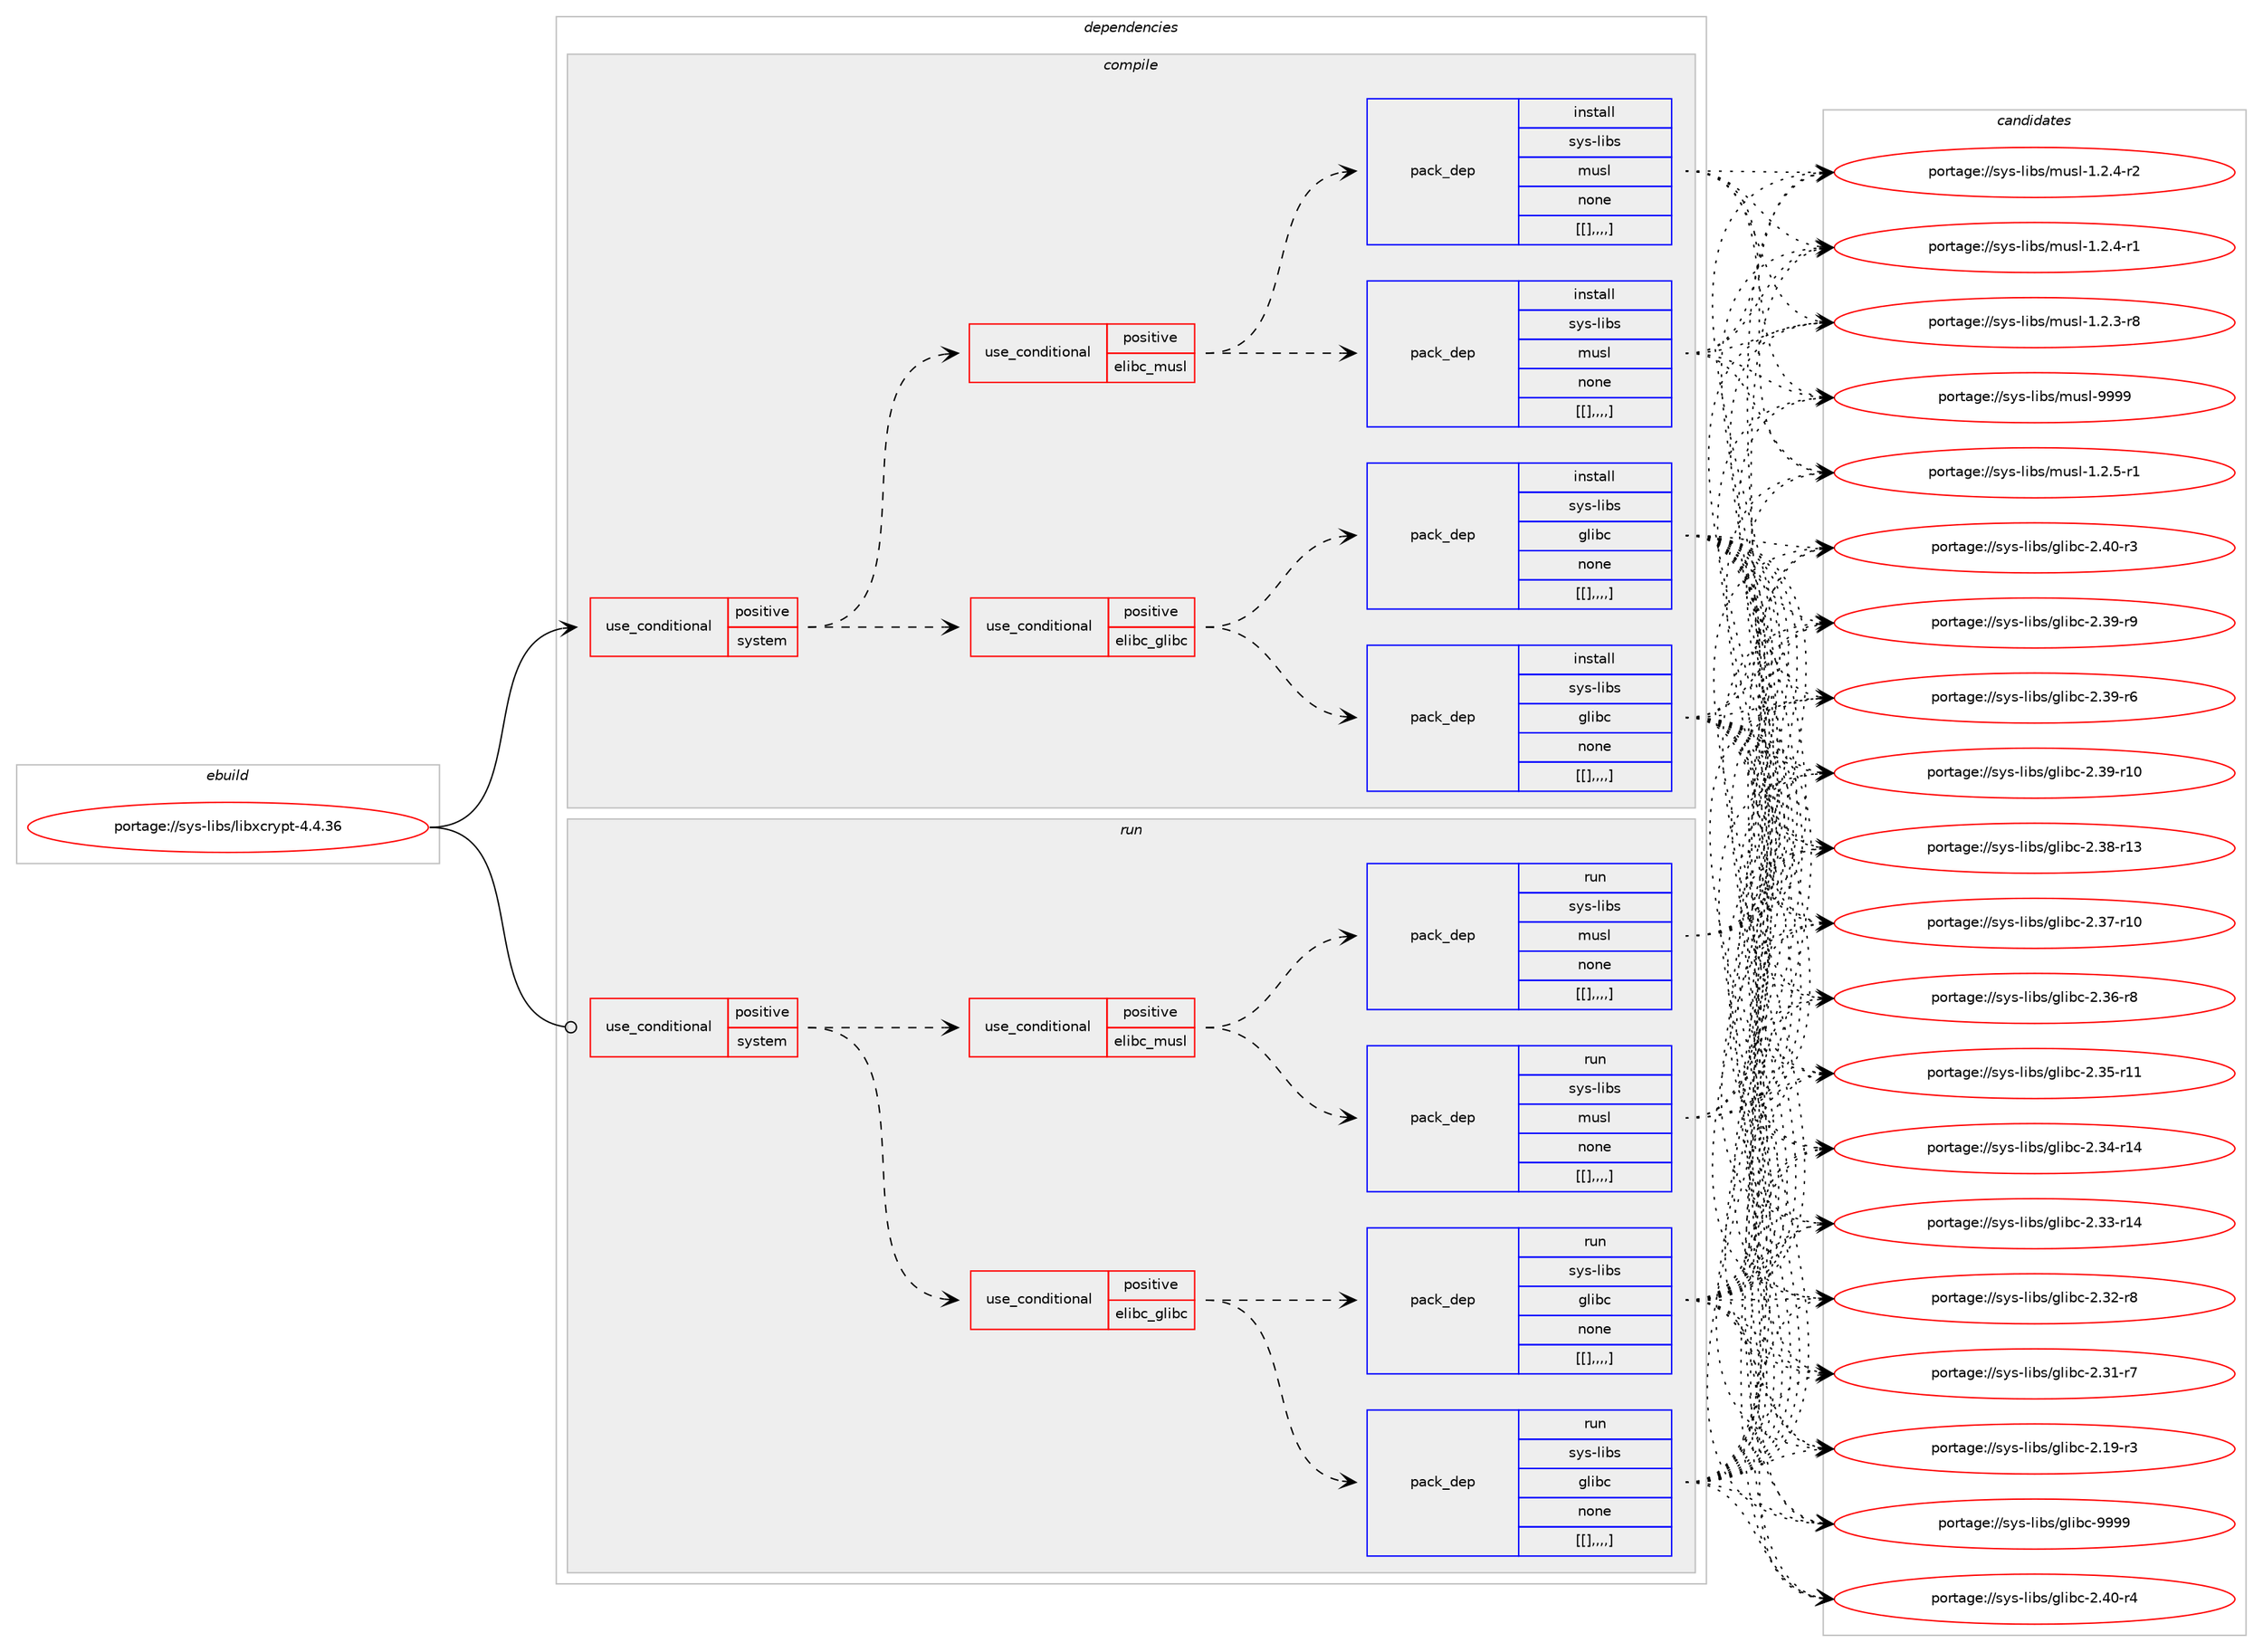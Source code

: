 digraph prolog {

# *************
# Graph options
# *************

newrank=true;
concentrate=true;
compound=true;
graph [rankdir=LR,fontname=Helvetica,fontsize=10,ranksep=1.5];#, ranksep=2.5, nodesep=0.2];
edge  [arrowhead=vee];
node  [fontname=Helvetica,fontsize=10];

# **********
# The ebuild
# **********

subgraph cluster_leftcol {
color=gray;
label=<<i>ebuild</i>>;
id [label="portage://sys-libs/libxcrypt-4.4.36", color=red, width=4, href="../sys-libs/libxcrypt-4.4.36.svg"];
}

# ****************
# The dependencies
# ****************

subgraph cluster_midcol {
color=gray;
label=<<i>dependencies</i>>;
subgraph cluster_compile {
fillcolor="#eeeeee";
style=filled;
label=<<i>compile</i>>;
subgraph cond3696 {
dependency10892 [label=<<TABLE BORDER="0" CELLBORDER="1" CELLSPACING="0" CELLPADDING="4"><TR><TD ROWSPAN="3" CELLPADDING="10">use_conditional</TD></TR><TR><TD>positive</TD></TR><TR><TD>system</TD></TR></TABLE>>, shape=none, color=red];
subgraph cond3697 {
dependency10893 [label=<<TABLE BORDER="0" CELLBORDER="1" CELLSPACING="0" CELLPADDING="4"><TR><TD ROWSPAN="3" CELLPADDING="10">use_conditional</TD></TR><TR><TD>positive</TD></TR><TR><TD>elibc_glibc</TD></TR></TABLE>>, shape=none, color=red];
subgraph pack7160 {
dependency10894 [label=<<TABLE BORDER="0" CELLBORDER="1" CELLSPACING="0" CELLPADDING="4" WIDTH="220"><TR><TD ROWSPAN="6" CELLPADDING="30">pack_dep</TD></TR><TR><TD WIDTH="110">install</TD></TR><TR><TD>sys-libs</TD></TR><TR><TD>glibc</TD></TR><TR><TD>none</TD></TR><TR><TD>[[],,,,]</TD></TR></TABLE>>, shape=none, color=blue];
}
dependency10893:e -> dependency10894:w [weight=20,style="dashed",arrowhead="vee"];
subgraph pack7161 {
dependency10895 [label=<<TABLE BORDER="0" CELLBORDER="1" CELLSPACING="0" CELLPADDING="4" WIDTH="220"><TR><TD ROWSPAN="6" CELLPADDING="30">pack_dep</TD></TR><TR><TD WIDTH="110">install</TD></TR><TR><TD>sys-libs</TD></TR><TR><TD>glibc</TD></TR><TR><TD>none</TD></TR><TR><TD>[[],,,,]</TD></TR></TABLE>>, shape=none, color=blue];
}
dependency10893:e -> dependency10895:w [weight=20,style="dashed",arrowhead="vee"];
}
dependency10892:e -> dependency10893:w [weight=20,style="dashed",arrowhead="vee"];
subgraph cond3698 {
dependency10896 [label=<<TABLE BORDER="0" CELLBORDER="1" CELLSPACING="0" CELLPADDING="4"><TR><TD ROWSPAN="3" CELLPADDING="10">use_conditional</TD></TR><TR><TD>positive</TD></TR><TR><TD>elibc_musl</TD></TR></TABLE>>, shape=none, color=red];
subgraph pack7162 {
dependency10897 [label=<<TABLE BORDER="0" CELLBORDER="1" CELLSPACING="0" CELLPADDING="4" WIDTH="220"><TR><TD ROWSPAN="6" CELLPADDING="30">pack_dep</TD></TR><TR><TD WIDTH="110">install</TD></TR><TR><TD>sys-libs</TD></TR><TR><TD>musl</TD></TR><TR><TD>none</TD></TR><TR><TD>[[],,,,]</TD></TR></TABLE>>, shape=none, color=blue];
}
dependency10896:e -> dependency10897:w [weight=20,style="dashed",arrowhead="vee"];
subgraph pack7163 {
dependency10898 [label=<<TABLE BORDER="0" CELLBORDER="1" CELLSPACING="0" CELLPADDING="4" WIDTH="220"><TR><TD ROWSPAN="6" CELLPADDING="30">pack_dep</TD></TR><TR><TD WIDTH="110">install</TD></TR><TR><TD>sys-libs</TD></TR><TR><TD>musl</TD></TR><TR><TD>none</TD></TR><TR><TD>[[],,,,]</TD></TR></TABLE>>, shape=none, color=blue];
}
dependency10896:e -> dependency10898:w [weight=20,style="dashed",arrowhead="vee"];
}
dependency10892:e -> dependency10896:w [weight=20,style="dashed",arrowhead="vee"];
}
id:e -> dependency10892:w [weight=20,style="solid",arrowhead="vee"];
}
subgraph cluster_compileandrun {
fillcolor="#eeeeee";
style=filled;
label=<<i>compile and run</i>>;
}
subgraph cluster_run {
fillcolor="#eeeeee";
style=filled;
label=<<i>run</i>>;
subgraph cond3699 {
dependency10899 [label=<<TABLE BORDER="0" CELLBORDER="1" CELLSPACING="0" CELLPADDING="4"><TR><TD ROWSPAN="3" CELLPADDING="10">use_conditional</TD></TR><TR><TD>positive</TD></TR><TR><TD>system</TD></TR></TABLE>>, shape=none, color=red];
subgraph cond3700 {
dependency10900 [label=<<TABLE BORDER="0" CELLBORDER="1" CELLSPACING="0" CELLPADDING="4"><TR><TD ROWSPAN="3" CELLPADDING="10">use_conditional</TD></TR><TR><TD>positive</TD></TR><TR><TD>elibc_glibc</TD></TR></TABLE>>, shape=none, color=red];
subgraph pack7164 {
dependency10901 [label=<<TABLE BORDER="0" CELLBORDER="1" CELLSPACING="0" CELLPADDING="4" WIDTH="220"><TR><TD ROWSPAN="6" CELLPADDING="30">pack_dep</TD></TR><TR><TD WIDTH="110">run</TD></TR><TR><TD>sys-libs</TD></TR><TR><TD>glibc</TD></TR><TR><TD>none</TD></TR><TR><TD>[[],,,,]</TD></TR></TABLE>>, shape=none, color=blue];
}
dependency10900:e -> dependency10901:w [weight=20,style="dashed",arrowhead="vee"];
subgraph pack7165 {
dependency10902 [label=<<TABLE BORDER="0" CELLBORDER="1" CELLSPACING="0" CELLPADDING="4" WIDTH="220"><TR><TD ROWSPAN="6" CELLPADDING="30">pack_dep</TD></TR><TR><TD WIDTH="110">run</TD></TR><TR><TD>sys-libs</TD></TR><TR><TD>glibc</TD></TR><TR><TD>none</TD></TR><TR><TD>[[],,,,]</TD></TR></TABLE>>, shape=none, color=blue];
}
dependency10900:e -> dependency10902:w [weight=20,style="dashed",arrowhead="vee"];
}
dependency10899:e -> dependency10900:w [weight=20,style="dashed",arrowhead="vee"];
subgraph cond3701 {
dependency10903 [label=<<TABLE BORDER="0" CELLBORDER="1" CELLSPACING="0" CELLPADDING="4"><TR><TD ROWSPAN="3" CELLPADDING="10">use_conditional</TD></TR><TR><TD>positive</TD></TR><TR><TD>elibc_musl</TD></TR></TABLE>>, shape=none, color=red];
subgraph pack7166 {
dependency10904 [label=<<TABLE BORDER="0" CELLBORDER="1" CELLSPACING="0" CELLPADDING="4" WIDTH="220"><TR><TD ROWSPAN="6" CELLPADDING="30">pack_dep</TD></TR><TR><TD WIDTH="110">run</TD></TR><TR><TD>sys-libs</TD></TR><TR><TD>musl</TD></TR><TR><TD>none</TD></TR><TR><TD>[[],,,,]</TD></TR></TABLE>>, shape=none, color=blue];
}
dependency10903:e -> dependency10904:w [weight=20,style="dashed",arrowhead="vee"];
subgraph pack7167 {
dependency10905 [label=<<TABLE BORDER="0" CELLBORDER="1" CELLSPACING="0" CELLPADDING="4" WIDTH="220"><TR><TD ROWSPAN="6" CELLPADDING="30">pack_dep</TD></TR><TR><TD WIDTH="110">run</TD></TR><TR><TD>sys-libs</TD></TR><TR><TD>musl</TD></TR><TR><TD>none</TD></TR><TR><TD>[[],,,,]</TD></TR></TABLE>>, shape=none, color=blue];
}
dependency10903:e -> dependency10905:w [weight=20,style="dashed",arrowhead="vee"];
}
dependency10899:e -> dependency10903:w [weight=20,style="dashed",arrowhead="vee"];
}
id:e -> dependency10899:w [weight=20,style="solid",arrowhead="odot"];
}
}

# **************
# The candidates
# **************

subgraph cluster_choices {
rank=same;
color=gray;
label=<<i>candidates</i>>;

subgraph choice7160 {
color=black;
nodesep=1;
choice11512111545108105981154710310810598994557575757 [label="portage://sys-libs/glibc-9999", color=red, width=4,href="../sys-libs/glibc-9999.svg"];
choice115121115451081059811547103108105989945504652484511452 [label="portage://sys-libs/glibc-2.40-r4", color=red, width=4,href="../sys-libs/glibc-2.40-r4.svg"];
choice115121115451081059811547103108105989945504652484511451 [label="portage://sys-libs/glibc-2.40-r3", color=red, width=4,href="../sys-libs/glibc-2.40-r3.svg"];
choice115121115451081059811547103108105989945504651574511457 [label="portage://sys-libs/glibc-2.39-r9", color=red, width=4,href="../sys-libs/glibc-2.39-r9.svg"];
choice115121115451081059811547103108105989945504651574511454 [label="portage://sys-libs/glibc-2.39-r6", color=red, width=4,href="../sys-libs/glibc-2.39-r6.svg"];
choice11512111545108105981154710310810598994550465157451144948 [label="portage://sys-libs/glibc-2.39-r10", color=red, width=4,href="../sys-libs/glibc-2.39-r10.svg"];
choice11512111545108105981154710310810598994550465156451144951 [label="portage://sys-libs/glibc-2.38-r13", color=red, width=4,href="../sys-libs/glibc-2.38-r13.svg"];
choice11512111545108105981154710310810598994550465155451144948 [label="portage://sys-libs/glibc-2.37-r10", color=red, width=4,href="../sys-libs/glibc-2.37-r10.svg"];
choice115121115451081059811547103108105989945504651544511456 [label="portage://sys-libs/glibc-2.36-r8", color=red, width=4,href="../sys-libs/glibc-2.36-r8.svg"];
choice11512111545108105981154710310810598994550465153451144949 [label="portage://sys-libs/glibc-2.35-r11", color=red, width=4,href="../sys-libs/glibc-2.35-r11.svg"];
choice11512111545108105981154710310810598994550465152451144952 [label="portage://sys-libs/glibc-2.34-r14", color=red, width=4,href="../sys-libs/glibc-2.34-r14.svg"];
choice11512111545108105981154710310810598994550465151451144952 [label="portage://sys-libs/glibc-2.33-r14", color=red, width=4,href="../sys-libs/glibc-2.33-r14.svg"];
choice115121115451081059811547103108105989945504651504511456 [label="portage://sys-libs/glibc-2.32-r8", color=red, width=4,href="../sys-libs/glibc-2.32-r8.svg"];
choice115121115451081059811547103108105989945504651494511455 [label="portage://sys-libs/glibc-2.31-r7", color=red, width=4,href="../sys-libs/glibc-2.31-r7.svg"];
choice115121115451081059811547103108105989945504649574511451 [label="portage://sys-libs/glibc-2.19-r3", color=red, width=4,href="../sys-libs/glibc-2.19-r3.svg"];
dependency10894:e -> choice11512111545108105981154710310810598994557575757:w [style=dotted,weight="100"];
dependency10894:e -> choice115121115451081059811547103108105989945504652484511452:w [style=dotted,weight="100"];
dependency10894:e -> choice115121115451081059811547103108105989945504652484511451:w [style=dotted,weight="100"];
dependency10894:e -> choice115121115451081059811547103108105989945504651574511457:w [style=dotted,weight="100"];
dependency10894:e -> choice115121115451081059811547103108105989945504651574511454:w [style=dotted,weight="100"];
dependency10894:e -> choice11512111545108105981154710310810598994550465157451144948:w [style=dotted,weight="100"];
dependency10894:e -> choice11512111545108105981154710310810598994550465156451144951:w [style=dotted,weight="100"];
dependency10894:e -> choice11512111545108105981154710310810598994550465155451144948:w [style=dotted,weight="100"];
dependency10894:e -> choice115121115451081059811547103108105989945504651544511456:w [style=dotted,weight="100"];
dependency10894:e -> choice11512111545108105981154710310810598994550465153451144949:w [style=dotted,weight="100"];
dependency10894:e -> choice11512111545108105981154710310810598994550465152451144952:w [style=dotted,weight="100"];
dependency10894:e -> choice11512111545108105981154710310810598994550465151451144952:w [style=dotted,weight="100"];
dependency10894:e -> choice115121115451081059811547103108105989945504651504511456:w [style=dotted,weight="100"];
dependency10894:e -> choice115121115451081059811547103108105989945504651494511455:w [style=dotted,weight="100"];
dependency10894:e -> choice115121115451081059811547103108105989945504649574511451:w [style=dotted,weight="100"];
}
subgraph choice7161 {
color=black;
nodesep=1;
choice11512111545108105981154710310810598994557575757 [label="portage://sys-libs/glibc-9999", color=red, width=4,href="../sys-libs/glibc-9999.svg"];
choice115121115451081059811547103108105989945504652484511452 [label="portage://sys-libs/glibc-2.40-r4", color=red, width=4,href="../sys-libs/glibc-2.40-r4.svg"];
choice115121115451081059811547103108105989945504652484511451 [label="portage://sys-libs/glibc-2.40-r3", color=red, width=4,href="../sys-libs/glibc-2.40-r3.svg"];
choice115121115451081059811547103108105989945504651574511457 [label="portage://sys-libs/glibc-2.39-r9", color=red, width=4,href="../sys-libs/glibc-2.39-r9.svg"];
choice115121115451081059811547103108105989945504651574511454 [label="portage://sys-libs/glibc-2.39-r6", color=red, width=4,href="../sys-libs/glibc-2.39-r6.svg"];
choice11512111545108105981154710310810598994550465157451144948 [label="portage://sys-libs/glibc-2.39-r10", color=red, width=4,href="../sys-libs/glibc-2.39-r10.svg"];
choice11512111545108105981154710310810598994550465156451144951 [label="portage://sys-libs/glibc-2.38-r13", color=red, width=4,href="../sys-libs/glibc-2.38-r13.svg"];
choice11512111545108105981154710310810598994550465155451144948 [label="portage://sys-libs/glibc-2.37-r10", color=red, width=4,href="../sys-libs/glibc-2.37-r10.svg"];
choice115121115451081059811547103108105989945504651544511456 [label="portage://sys-libs/glibc-2.36-r8", color=red, width=4,href="../sys-libs/glibc-2.36-r8.svg"];
choice11512111545108105981154710310810598994550465153451144949 [label="portage://sys-libs/glibc-2.35-r11", color=red, width=4,href="../sys-libs/glibc-2.35-r11.svg"];
choice11512111545108105981154710310810598994550465152451144952 [label="portage://sys-libs/glibc-2.34-r14", color=red, width=4,href="../sys-libs/glibc-2.34-r14.svg"];
choice11512111545108105981154710310810598994550465151451144952 [label="portage://sys-libs/glibc-2.33-r14", color=red, width=4,href="../sys-libs/glibc-2.33-r14.svg"];
choice115121115451081059811547103108105989945504651504511456 [label="portage://sys-libs/glibc-2.32-r8", color=red, width=4,href="../sys-libs/glibc-2.32-r8.svg"];
choice115121115451081059811547103108105989945504651494511455 [label="portage://sys-libs/glibc-2.31-r7", color=red, width=4,href="../sys-libs/glibc-2.31-r7.svg"];
choice115121115451081059811547103108105989945504649574511451 [label="portage://sys-libs/glibc-2.19-r3", color=red, width=4,href="../sys-libs/glibc-2.19-r3.svg"];
dependency10895:e -> choice11512111545108105981154710310810598994557575757:w [style=dotted,weight="100"];
dependency10895:e -> choice115121115451081059811547103108105989945504652484511452:w [style=dotted,weight="100"];
dependency10895:e -> choice115121115451081059811547103108105989945504652484511451:w [style=dotted,weight="100"];
dependency10895:e -> choice115121115451081059811547103108105989945504651574511457:w [style=dotted,weight="100"];
dependency10895:e -> choice115121115451081059811547103108105989945504651574511454:w [style=dotted,weight="100"];
dependency10895:e -> choice11512111545108105981154710310810598994550465157451144948:w [style=dotted,weight="100"];
dependency10895:e -> choice11512111545108105981154710310810598994550465156451144951:w [style=dotted,weight="100"];
dependency10895:e -> choice11512111545108105981154710310810598994550465155451144948:w [style=dotted,weight="100"];
dependency10895:e -> choice115121115451081059811547103108105989945504651544511456:w [style=dotted,weight="100"];
dependency10895:e -> choice11512111545108105981154710310810598994550465153451144949:w [style=dotted,weight="100"];
dependency10895:e -> choice11512111545108105981154710310810598994550465152451144952:w [style=dotted,weight="100"];
dependency10895:e -> choice11512111545108105981154710310810598994550465151451144952:w [style=dotted,weight="100"];
dependency10895:e -> choice115121115451081059811547103108105989945504651504511456:w [style=dotted,weight="100"];
dependency10895:e -> choice115121115451081059811547103108105989945504651494511455:w [style=dotted,weight="100"];
dependency10895:e -> choice115121115451081059811547103108105989945504649574511451:w [style=dotted,weight="100"];
}
subgraph choice7162 {
color=black;
nodesep=1;
choice1151211154510810598115471091171151084557575757 [label="portage://sys-libs/musl-9999", color=red, width=4,href="../sys-libs/musl-9999.svg"];
choice1151211154510810598115471091171151084549465046534511449 [label="portage://sys-libs/musl-1.2.5-r1", color=red, width=4,href="../sys-libs/musl-1.2.5-r1.svg"];
choice1151211154510810598115471091171151084549465046524511450 [label="portage://sys-libs/musl-1.2.4-r2", color=red, width=4,href="../sys-libs/musl-1.2.4-r2.svg"];
choice1151211154510810598115471091171151084549465046524511449 [label="portage://sys-libs/musl-1.2.4-r1", color=red, width=4,href="../sys-libs/musl-1.2.4-r1.svg"];
choice1151211154510810598115471091171151084549465046514511456 [label="portage://sys-libs/musl-1.2.3-r8", color=red, width=4,href="../sys-libs/musl-1.2.3-r8.svg"];
dependency10897:e -> choice1151211154510810598115471091171151084557575757:w [style=dotted,weight="100"];
dependency10897:e -> choice1151211154510810598115471091171151084549465046534511449:w [style=dotted,weight="100"];
dependency10897:e -> choice1151211154510810598115471091171151084549465046524511450:w [style=dotted,weight="100"];
dependency10897:e -> choice1151211154510810598115471091171151084549465046524511449:w [style=dotted,weight="100"];
dependency10897:e -> choice1151211154510810598115471091171151084549465046514511456:w [style=dotted,weight="100"];
}
subgraph choice7163 {
color=black;
nodesep=1;
choice1151211154510810598115471091171151084557575757 [label="portage://sys-libs/musl-9999", color=red, width=4,href="../sys-libs/musl-9999.svg"];
choice1151211154510810598115471091171151084549465046534511449 [label="portage://sys-libs/musl-1.2.5-r1", color=red, width=4,href="../sys-libs/musl-1.2.5-r1.svg"];
choice1151211154510810598115471091171151084549465046524511450 [label="portage://sys-libs/musl-1.2.4-r2", color=red, width=4,href="../sys-libs/musl-1.2.4-r2.svg"];
choice1151211154510810598115471091171151084549465046524511449 [label="portage://sys-libs/musl-1.2.4-r1", color=red, width=4,href="../sys-libs/musl-1.2.4-r1.svg"];
choice1151211154510810598115471091171151084549465046514511456 [label="portage://sys-libs/musl-1.2.3-r8", color=red, width=4,href="../sys-libs/musl-1.2.3-r8.svg"];
dependency10898:e -> choice1151211154510810598115471091171151084557575757:w [style=dotted,weight="100"];
dependency10898:e -> choice1151211154510810598115471091171151084549465046534511449:w [style=dotted,weight="100"];
dependency10898:e -> choice1151211154510810598115471091171151084549465046524511450:w [style=dotted,weight="100"];
dependency10898:e -> choice1151211154510810598115471091171151084549465046524511449:w [style=dotted,weight="100"];
dependency10898:e -> choice1151211154510810598115471091171151084549465046514511456:w [style=dotted,weight="100"];
}
subgraph choice7164 {
color=black;
nodesep=1;
choice11512111545108105981154710310810598994557575757 [label="portage://sys-libs/glibc-9999", color=red, width=4,href="../sys-libs/glibc-9999.svg"];
choice115121115451081059811547103108105989945504652484511452 [label="portage://sys-libs/glibc-2.40-r4", color=red, width=4,href="../sys-libs/glibc-2.40-r4.svg"];
choice115121115451081059811547103108105989945504652484511451 [label="portage://sys-libs/glibc-2.40-r3", color=red, width=4,href="../sys-libs/glibc-2.40-r3.svg"];
choice115121115451081059811547103108105989945504651574511457 [label="portage://sys-libs/glibc-2.39-r9", color=red, width=4,href="../sys-libs/glibc-2.39-r9.svg"];
choice115121115451081059811547103108105989945504651574511454 [label="portage://sys-libs/glibc-2.39-r6", color=red, width=4,href="../sys-libs/glibc-2.39-r6.svg"];
choice11512111545108105981154710310810598994550465157451144948 [label="portage://sys-libs/glibc-2.39-r10", color=red, width=4,href="../sys-libs/glibc-2.39-r10.svg"];
choice11512111545108105981154710310810598994550465156451144951 [label="portage://sys-libs/glibc-2.38-r13", color=red, width=4,href="../sys-libs/glibc-2.38-r13.svg"];
choice11512111545108105981154710310810598994550465155451144948 [label="portage://sys-libs/glibc-2.37-r10", color=red, width=4,href="../sys-libs/glibc-2.37-r10.svg"];
choice115121115451081059811547103108105989945504651544511456 [label="portage://sys-libs/glibc-2.36-r8", color=red, width=4,href="../sys-libs/glibc-2.36-r8.svg"];
choice11512111545108105981154710310810598994550465153451144949 [label="portage://sys-libs/glibc-2.35-r11", color=red, width=4,href="../sys-libs/glibc-2.35-r11.svg"];
choice11512111545108105981154710310810598994550465152451144952 [label="portage://sys-libs/glibc-2.34-r14", color=red, width=4,href="../sys-libs/glibc-2.34-r14.svg"];
choice11512111545108105981154710310810598994550465151451144952 [label="portage://sys-libs/glibc-2.33-r14", color=red, width=4,href="../sys-libs/glibc-2.33-r14.svg"];
choice115121115451081059811547103108105989945504651504511456 [label="portage://sys-libs/glibc-2.32-r8", color=red, width=4,href="../sys-libs/glibc-2.32-r8.svg"];
choice115121115451081059811547103108105989945504651494511455 [label="portage://sys-libs/glibc-2.31-r7", color=red, width=4,href="../sys-libs/glibc-2.31-r7.svg"];
choice115121115451081059811547103108105989945504649574511451 [label="portage://sys-libs/glibc-2.19-r3", color=red, width=4,href="../sys-libs/glibc-2.19-r3.svg"];
dependency10901:e -> choice11512111545108105981154710310810598994557575757:w [style=dotted,weight="100"];
dependency10901:e -> choice115121115451081059811547103108105989945504652484511452:w [style=dotted,weight="100"];
dependency10901:e -> choice115121115451081059811547103108105989945504652484511451:w [style=dotted,weight="100"];
dependency10901:e -> choice115121115451081059811547103108105989945504651574511457:w [style=dotted,weight="100"];
dependency10901:e -> choice115121115451081059811547103108105989945504651574511454:w [style=dotted,weight="100"];
dependency10901:e -> choice11512111545108105981154710310810598994550465157451144948:w [style=dotted,weight="100"];
dependency10901:e -> choice11512111545108105981154710310810598994550465156451144951:w [style=dotted,weight="100"];
dependency10901:e -> choice11512111545108105981154710310810598994550465155451144948:w [style=dotted,weight="100"];
dependency10901:e -> choice115121115451081059811547103108105989945504651544511456:w [style=dotted,weight="100"];
dependency10901:e -> choice11512111545108105981154710310810598994550465153451144949:w [style=dotted,weight="100"];
dependency10901:e -> choice11512111545108105981154710310810598994550465152451144952:w [style=dotted,weight="100"];
dependency10901:e -> choice11512111545108105981154710310810598994550465151451144952:w [style=dotted,weight="100"];
dependency10901:e -> choice115121115451081059811547103108105989945504651504511456:w [style=dotted,weight="100"];
dependency10901:e -> choice115121115451081059811547103108105989945504651494511455:w [style=dotted,weight="100"];
dependency10901:e -> choice115121115451081059811547103108105989945504649574511451:w [style=dotted,weight="100"];
}
subgraph choice7165 {
color=black;
nodesep=1;
choice11512111545108105981154710310810598994557575757 [label="portage://sys-libs/glibc-9999", color=red, width=4,href="../sys-libs/glibc-9999.svg"];
choice115121115451081059811547103108105989945504652484511452 [label="portage://sys-libs/glibc-2.40-r4", color=red, width=4,href="../sys-libs/glibc-2.40-r4.svg"];
choice115121115451081059811547103108105989945504652484511451 [label="portage://sys-libs/glibc-2.40-r3", color=red, width=4,href="../sys-libs/glibc-2.40-r3.svg"];
choice115121115451081059811547103108105989945504651574511457 [label="portage://sys-libs/glibc-2.39-r9", color=red, width=4,href="../sys-libs/glibc-2.39-r9.svg"];
choice115121115451081059811547103108105989945504651574511454 [label="portage://sys-libs/glibc-2.39-r6", color=red, width=4,href="../sys-libs/glibc-2.39-r6.svg"];
choice11512111545108105981154710310810598994550465157451144948 [label="portage://sys-libs/glibc-2.39-r10", color=red, width=4,href="../sys-libs/glibc-2.39-r10.svg"];
choice11512111545108105981154710310810598994550465156451144951 [label="portage://sys-libs/glibc-2.38-r13", color=red, width=4,href="../sys-libs/glibc-2.38-r13.svg"];
choice11512111545108105981154710310810598994550465155451144948 [label="portage://sys-libs/glibc-2.37-r10", color=red, width=4,href="../sys-libs/glibc-2.37-r10.svg"];
choice115121115451081059811547103108105989945504651544511456 [label="portage://sys-libs/glibc-2.36-r8", color=red, width=4,href="../sys-libs/glibc-2.36-r8.svg"];
choice11512111545108105981154710310810598994550465153451144949 [label="portage://sys-libs/glibc-2.35-r11", color=red, width=4,href="../sys-libs/glibc-2.35-r11.svg"];
choice11512111545108105981154710310810598994550465152451144952 [label="portage://sys-libs/glibc-2.34-r14", color=red, width=4,href="../sys-libs/glibc-2.34-r14.svg"];
choice11512111545108105981154710310810598994550465151451144952 [label="portage://sys-libs/glibc-2.33-r14", color=red, width=4,href="../sys-libs/glibc-2.33-r14.svg"];
choice115121115451081059811547103108105989945504651504511456 [label="portage://sys-libs/glibc-2.32-r8", color=red, width=4,href="../sys-libs/glibc-2.32-r8.svg"];
choice115121115451081059811547103108105989945504651494511455 [label="portage://sys-libs/glibc-2.31-r7", color=red, width=4,href="../sys-libs/glibc-2.31-r7.svg"];
choice115121115451081059811547103108105989945504649574511451 [label="portage://sys-libs/glibc-2.19-r3", color=red, width=4,href="../sys-libs/glibc-2.19-r3.svg"];
dependency10902:e -> choice11512111545108105981154710310810598994557575757:w [style=dotted,weight="100"];
dependency10902:e -> choice115121115451081059811547103108105989945504652484511452:w [style=dotted,weight="100"];
dependency10902:e -> choice115121115451081059811547103108105989945504652484511451:w [style=dotted,weight="100"];
dependency10902:e -> choice115121115451081059811547103108105989945504651574511457:w [style=dotted,weight="100"];
dependency10902:e -> choice115121115451081059811547103108105989945504651574511454:w [style=dotted,weight="100"];
dependency10902:e -> choice11512111545108105981154710310810598994550465157451144948:w [style=dotted,weight="100"];
dependency10902:e -> choice11512111545108105981154710310810598994550465156451144951:w [style=dotted,weight="100"];
dependency10902:e -> choice11512111545108105981154710310810598994550465155451144948:w [style=dotted,weight="100"];
dependency10902:e -> choice115121115451081059811547103108105989945504651544511456:w [style=dotted,weight="100"];
dependency10902:e -> choice11512111545108105981154710310810598994550465153451144949:w [style=dotted,weight="100"];
dependency10902:e -> choice11512111545108105981154710310810598994550465152451144952:w [style=dotted,weight="100"];
dependency10902:e -> choice11512111545108105981154710310810598994550465151451144952:w [style=dotted,weight="100"];
dependency10902:e -> choice115121115451081059811547103108105989945504651504511456:w [style=dotted,weight="100"];
dependency10902:e -> choice115121115451081059811547103108105989945504651494511455:w [style=dotted,weight="100"];
dependency10902:e -> choice115121115451081059811547103108105989945504649574511451:w [style=dotted,weight="100"];
}
subgraph choice7166 {
color=black;
nodesep=1;
choice1151211154510810598115471091171151084557575757 [label="portage://sys-libs/musl-9999", color=red, width=4,href="../sys-libs/musl-9999.svg"];
choice1151211154510810598115471091171151084549465046534511449 [label="portage://sys-libs/musl-1.2.5-r1", color=red, width=4,href="../sys-libs/musl-1.2.5-r1.svg"];
choice1151211154510810598115471091171151084549465046524511450 [label="portage://sys-libs/musl-1.2.4-r2", color=red, width=4,href="../sys-libs/musl-1.2.4-r2.svg"];
choice1151211154510810598115471091171151084549465046524511449 [label="portage://sys-libs/musl-1.2.4-r1", color=red, width=4,href="../sys-libs/musl-1.2.4-r1.svg"];
choice1151211154510810598115471091171151084549465046514511456 [label="portage://sys-libs/musl-1.2.3-r8", color=red, width=4,href="../sys-libs/musl-1.2.3-r8.svg"];
dependency10904:e -> choice1151211154510810598115471091171151084557575757:w [style=dotted,weight="100"];
dependency10904:e -> choice1151211154510810598115471091171151084549465046534511449:w [style=dotted,weight="100"];
dependency10904:e -> choice1151211154510810598115471091171151084549465046524511450:w [style=dotted,weight="100"];
dependency10904:e -> choice1151211154510810598115471091171151084549465046524511449:w [style=dotted,weight="100"];
dependency10904:e -> choice1151211154510810598115471091171151084549465046514511456:w [style=dotted,weight="100"];
}
subgraph choice7167 {
color=black;
nodesep=1;
choice1151211154510810598115471091171151084557575757 [label="portage://sys-libs/musl-9999", color=red, width=4,href="../sys-libs/musl-9999.svg"];
choice1151211154510810598115471091171151084549465046534511449 [label="portage://sys-libs/musl-1.2.5-r1", color=red, width=4,href="../sys-libs/musl-1.2.5-r1.svg"];
choice1151211154510810598115471091171151084549465046524511450 [label="portage://sys-libs/musl-1.2.4-r2", color=red, width=4,href="../sys-libs/musl-1.2.4-r2.svg"];
choice1151211154510810598115471091171151084549465046524511449 [label="portage://sys-libs/musl-1.2.4-r1", color=red, width=4,href="../sys-libs/musl-1.2.4-r1.svg"];
choice1151211154510810598115471091171151084549465046514511456 [label="portage://sys-libs/musl-1.2.3-r8", color=red, width=4,href="../sys-libs/musl-1.2.3-r8.svg"];
dependency10905:e -> choice1151211154510810598115471091171151084557575757:w [style=dotted,weight="100"];
dependency10905:e -> choice1151211154510810598115471091171151084549465046534511449:w [style=dotted,weight="100"];
dependency10905:e -> choice1151211154510810598115471091171151084549465046524511450:w [style=dotted,weight="100"];
dependency10905:e -> choice1151211154510810598115471091171151084549465046524511449:w [style=dotted,weight="100"];
dependency10905:e -> choice1151211154510810598115471091171151084549465046514511456:w [style=dotted,weight="100"];
}
}

}

